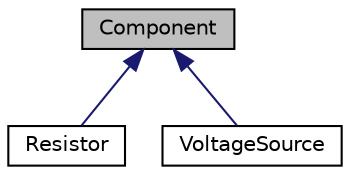digraph "Component"
{
  edge [fontname="Helvetica",fontsize="10",labelfontname="Helvetica",labelfontsize="10"];
  node [fontname="Helvetica",fontsize="10",shape=record];
  Node0 [label="Component",height=0.2,width=0.4,color="black", fillcolor="grey75", style="filled", fontcolor="black"];
  Node0 -> Node1 [dir="back",color="midnightblue",fontsize="10",style="solid"];
  Node1 [label="Resistor",height=0.2,width=0.4,color="black", fillcolor="white", style="filled",URL="$classResistor.html"];
  Node0 -> Node2 [dir="back",color="midnightblue",fontsize="10",style="solid"];
  Node2 [label="VoltageSource",height=0.2,width=0.4,color="black", fillcolor="white", style="filled",URL="$classVoltageSource.html"];
}
